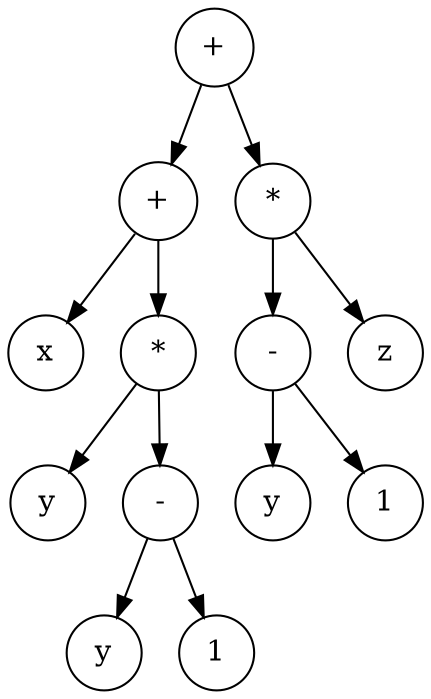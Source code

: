 digraph {  
  #splines=line;
  ranksep=0.5
  node [shape=circle]
  
  p1[label="+"]
  "+" -> p1
  p1 -> "x"
  o1[label="*"]
  p1 -> o1
  y1[label="y"]
  o1 -> y1
  m1[label="-"]
  o1 -> m1
  y2[label="y"]
  m1 -> y2
  n1[label="1"]
  m1 -> n1 

  "+" -> "*"
  "*" -> "-"
  "*" -> z
  "-" ->y
  "-" -> 1

}